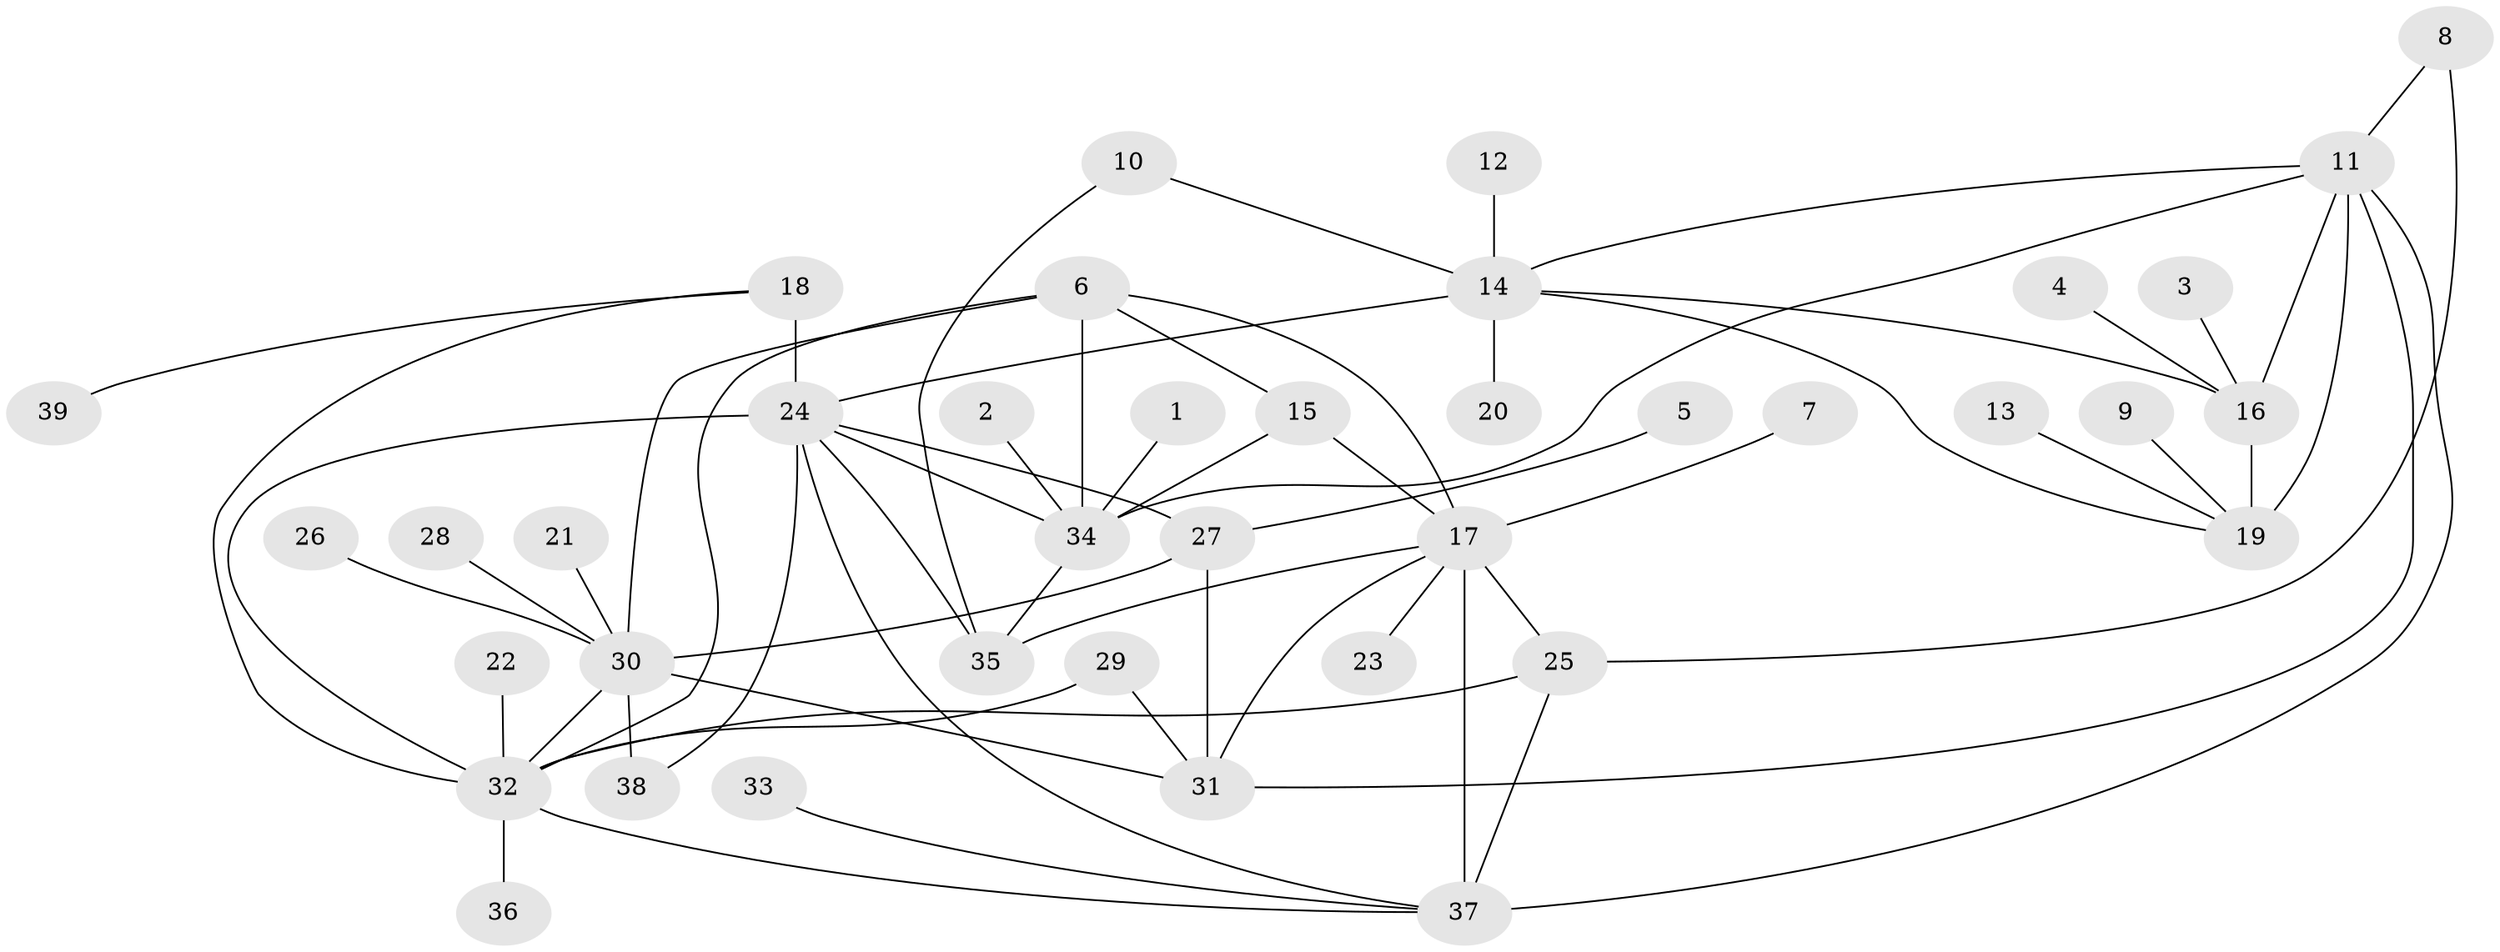 // original degree distribution, {10: 0.04918032786885246, 7: 0.09016393442622951, 9: 0.04918032786885246, 5: 0.02459016393442623, 6: 0.01639344262295082, 13: 0.00819672131147541, 15: 0.00819672131147541, 8: 0.00819672131147541, 1: 0.5081967213114754, 2: 0.16393442622950818, 3: 0.04918032786885246, 4: 0.02459016393442623}
// Generated by graph-tools (version 1.1) at 2025/37/03/04/25 23:37:44]
// undirected, 39 vertices, 62 edges
graph export_dot {
  node [color=gray90,style=filled];
  1;
  2;
  3;
  4;
  5;
  6;
  7;
  8;
  9;
  10;
  11;
  12;
  13;
  14;
  15;
  16;
  17;
  18;
  19;
  20;
  21;
  22;
  23;
  24;
  25;
  26;
  27;
  28;
  29;
  30;
  31;
  32;
  33;
  34;
  35;
  36;
  37;
  38;
  39;
  1 -- 34 [weight=1.0];
  2 -- 34 [weight=1.0];
  3 -- 16 [weight=1.0];
  4 -- 16 [weight=1.0];
  5 -- 27 [weight=1.0];
  6 -- 15 [weight=2.0];
  6 -- 17 [weight=1.0];
  6 -- 30 [weight=1.0];
  6 -- 32 [weight=1.0];
  6 -- 34 [weight=6.0];
  7 -- 17 [weight=1.0];
  8 -- 11 [weight=1.0];
  8 -- 25 [weight=1.0];
  9 -- 19 [weight=1.0];
  10 -- 14 [weight=1.0];
  10 -- 35 [weight=1.0];
  11 -- 14 [weight=2.0];
  11 -- 16 [weight=2.0];
  11 -- 19 [weight=4.0];
  11 -- 31 [weight=1.0];
  11 -- 34 [weight=2.0];
  11 -- 37 [weight=1.0];
  12 -- 14 [weight=1.0];
  13 -- 19 [weight=1.0];
  14 -- 16 [weight=1.0];
  14 -- 19 [weight=2.0];
  14 -- 20 [weight=1.0];
  14 -- 24 [weight=2.0];
  15 -- 17 [weight=1.0];
  15 -- 34 [weight=3.0];
  16 -- 19 [weight=2.0];
  17 -- 23 [weight=1.0];
  17 -- 25 [weight=3.0];
  17 -- 31 [weight=1.0];
  17 -- 35 [weight=1.0];
  17 -- 37 [weight=6.0];
  18 -- 24 [weight=6.0];
  18 -- 32 [weight=3.0];
  18 -- 39 [weight=1.0];
  21 -- 30 [weight=1.0];
  22 -- 32 [weight=1.0];
  24 -- 27 [weight=1.0];
  24 -- 32 [weight=3.0];
  24 -- 34 [weight=1.0];
  24 -- 35 [weight=1.0];
  24 -- 37 [weight=1.0];
  24 -- 38 [weight=1.0];
  25 -- 32 [weight=1.0];
  25 -- 37 [weight=2.0];
  26 -- 30 [weight=1.0];
  27 -- 30 [weight=3.0];
  27 -- 31 [weight=6.0];
  28 -- 30 [weight=1.0];
  29 -- 31 [weight=1.0];
  29 -- 32 [weight=1.0];
  30 -- 31 [weight=2.0];
  30 -- 32 [weight=2.0];
  30 -- 38 [weight=1.0];
  32 -- 36 [weight=1.0];
  32 -- 37 [weight=2.0];
  33 -- 37 [weight=1.0];
  34 -- 35 [weight=1.0];
}
